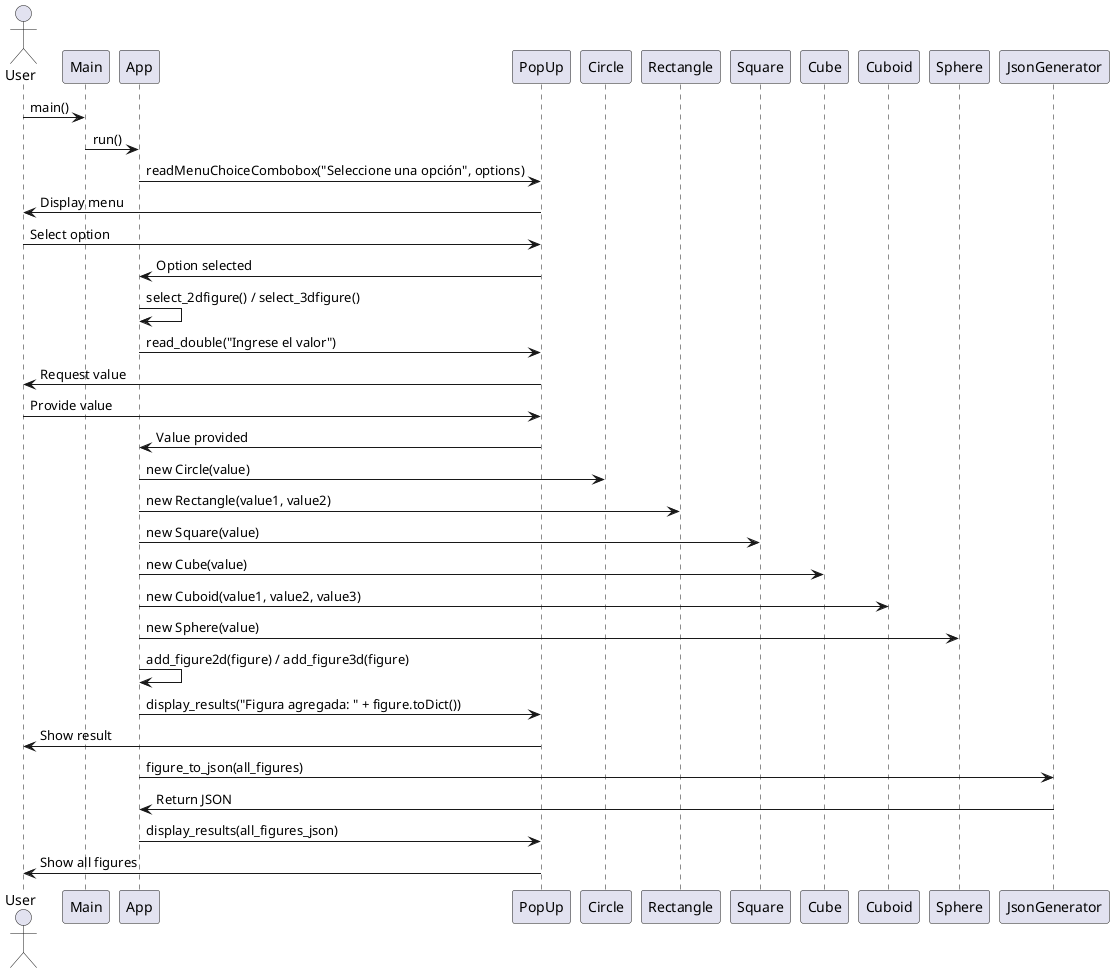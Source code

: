 @startuml
actor User

participant Main
participant App
participant PopUp
participant Circle
participant Rectangle
participant Square
participant Cube
participant Cuboid
participant Sphere
participant JsonGenerator

User -> Main : main()
Main -> App : run()
App -> PopUp : readMenuChoiceCombobox("Seleccione una opción", options)
PopUp -> User : Display menu
User -> PopUp : Select option
PopUp -> App : Option selected
App -> App : select_2dfigure() / select_3dfigure()
App -> PopUp : read_double("Ingrese el valor")
PopUp -> User : Request value
User -> PopUp : Provide value
PopUp -> App : Value provided
App -> Circle : new Circle(value)
App -> Rectangle : new Rectangle(value1, value2)
App -> Square : new Square(value)
App -> Cube : new Cube(value)
App -> Cuboid : new Cuboid(value1, value2, value3)
App -> Sphere : new Sphere(value)
App -> App : add_figure2d(figure) / add_figure3d(figure)
App -> PopUp : display_results("Figura agregada: " + figure.toDict())
PopUp -> User : Show result
App -> JsonGenerator : figure_to_json(all_figures)
JsonGenerator -> App : Return JSON
App -> PopUp : display_results(all_figures_json)
PopUp -> User : Show all figures

@enduml

